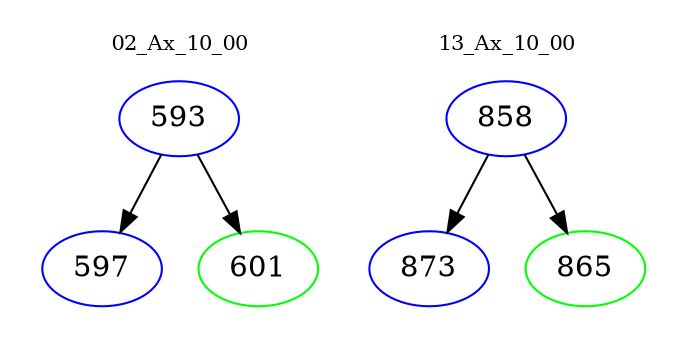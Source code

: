 digraph{
subgraph cluster_0 {
color = white
label = "02_Ax_10_00";
fontsize=10;
T0_593 [label="593", color="blue"]
T0_593 -> T0_597 [color="black"]
T0_597 [label="597", color="blue"]
T0_593 -> T0_601 [color="black"]
T0_601 [label="601", color="green"]
}
subgraph cluster_1 {
color = white
label = "13_Ax_10_00";
fontsize=10;
T1_858 [label="858", color="blue"]
T1_858 -> T1_873 [color="black"]
T1_873 [label="873", color="blue"]
T1_858 -> T1_865 [color="black"]
T1_865 [label="865", color="green"]
}
}
